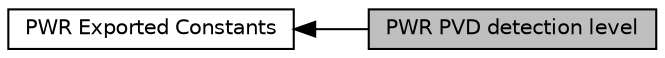 digraph "PWR PVD detection level"
{
  edge [fontname="Helvetica",fontsize="10",labelfontname="Helvetica",labelfontsize="10"];
  node [fontname="Helvetica",fontsize="10",shape=record];
  rankdir=LR;
  Node0 [label="PWR PVD detection level",height=0.2,width=0.4,color="black", fillcolor="grey75", style="filled", fontcolor="black"];
  Node1 [label="PWR Exported Constants",height=0.2,width=0.4,color="black", fillcolor="white", style="filled",URL="$group___p_w_r___exported___constants.html"];
  Node1->Node0 [shape=plaintext, dir="back", style="solid"];
}
